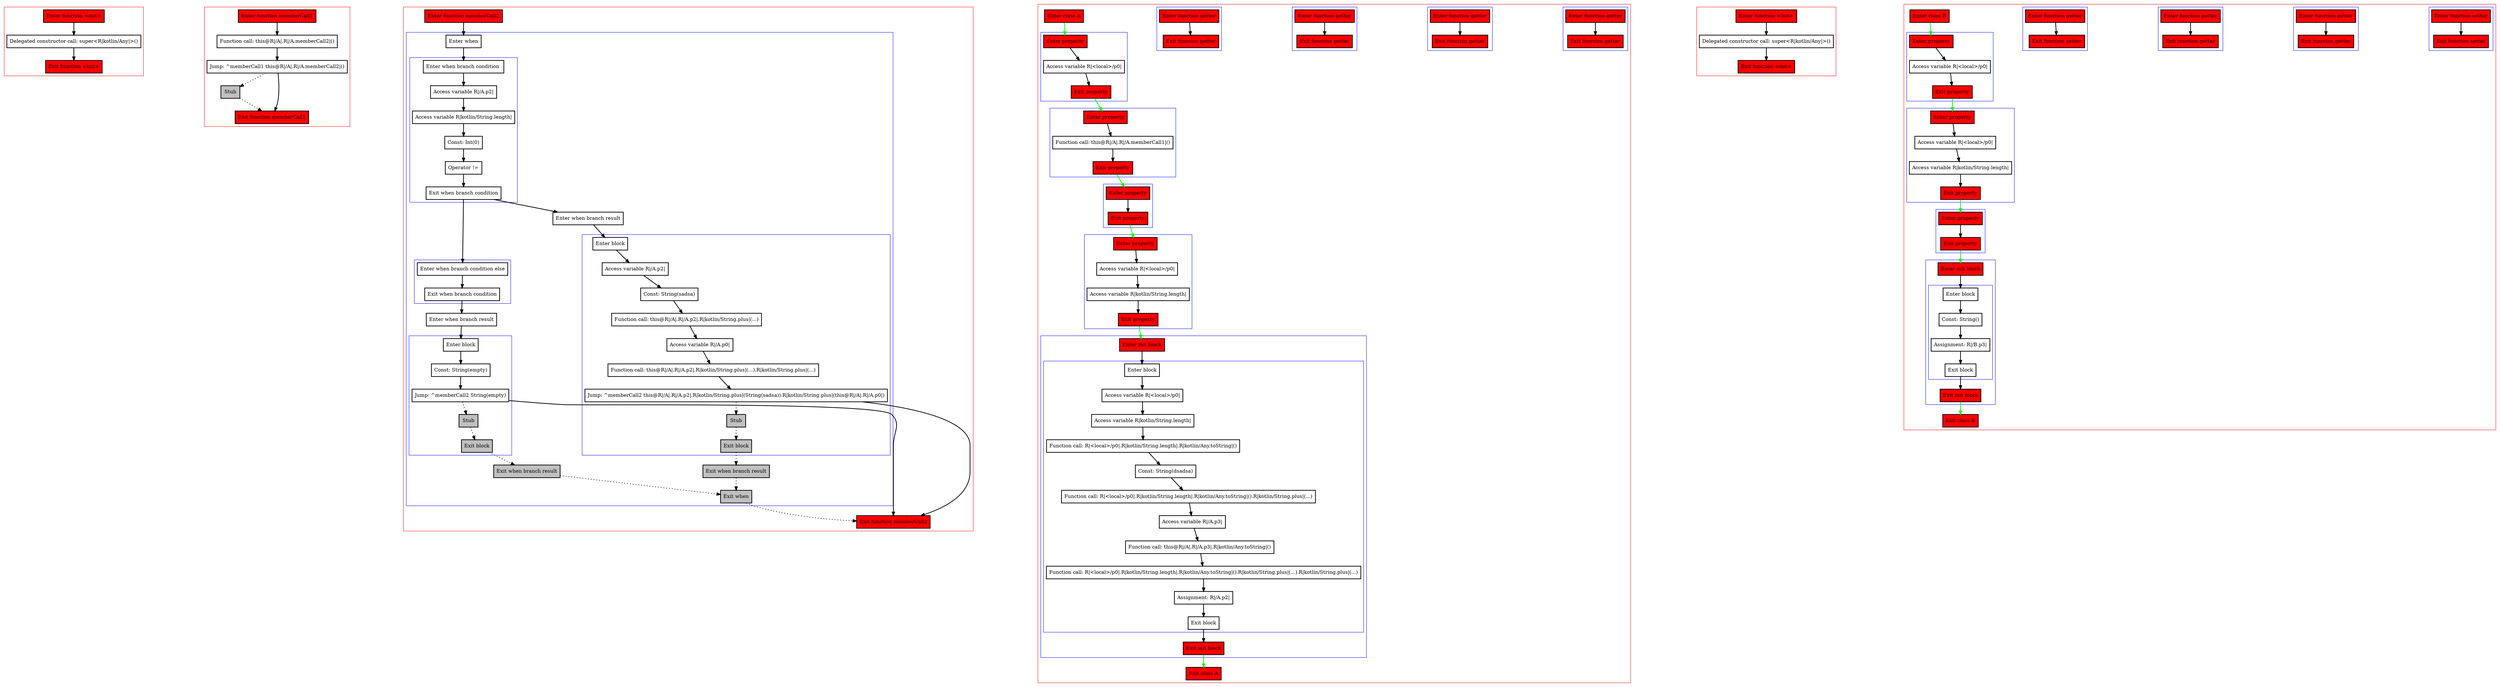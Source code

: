 digraph constructors_kt {
    graph [nodesep=3]
    node [shape=box penwidth=2]
    edge [penwidth=2]

    subgraph cluster_0 {
        color=red
        0 [label="Enter function <init>" style="filled" fillcolor=red];
        2 [label="Delegated constructor call: super<R|kotlin/Any|>()"];
        1 [label="Exit function <init>" style="filled" fillcolor=red];
    }
    0 -> {2};
    2 -> {1};

    subgraph cluster_1 {
        color=red
        36 [label="Enter function memberCall1" style="filled" fillcolor=red];
        38 [label="Function call: this@R|/A|.R|/A.memberCall2|()"];
        39 [label="Jump: ^memberCall1 this@R|/A|.R|/A.memberCall2|()"];
        40 [label="Stub" style="filled" fillcolor=gray];
        37 [label="Exit function memberCall1" style="filled" fillcolor=red];
    }
    36 -> {38};
    38 -> {39};
    39 -> {37};
    39 -> {40} [style=dotted];
    40 -> {37} [style=dotted];

    subgraph cluster_2 {
        color=red
        41 [label="Enter function memberCall2" style="filled" fillcolor=red];
        subgraph cluster_3 {
            color=blue
            43 [label="Enter when"];
            subgraph cluster_4 {
                color=blue
                45 [label="Enter when branch condition "];
                46 [label="Access variable R|/A.p2|"];
                47 [label="Access variable R|kotlin/String.length|"];
                48 [label="Const: Int(0)"];
                49 [label="Operator !="];
                50 [label="Exit when branch condition"];
            }
            subgraph cluster_5 {
                color=blue
                62 [label="Enter when branch condition else"];
                63 [label="Exit when branch condition"];
            }
            64 [label="Enter when branch result"];
            subgraph cluster_6 {
                color=blue
                65 [label="Enter block"];
                66 [label="Const: String(empty)"];
                67 [label="Jump: ^memberCall2 String(empty)"];
                68 [label="Stub" style="filled" fillcolor=gray];
                69 [label="Exit block" style="filled" fillcolor=gray];
            }
            70 [label="Exit when branch result" style="filled" fillcolor=gray];
            51 [label="Enter when branch result"];
            subgraph cluster_7 {
                color=blue
                52 [label="Enter block"];
                53 [label="Access variable R|/A.p2|"];
                54 [label="Const: String(sadsa)"];
                55 [label="Function call: this@R|/A|.R|/A.p2|.R|kotlin/String.plus|(...)"];
                56 [label="Access variable R|/A.p0|"];
                57 [label="Function call: this@R|/A|.R|/A.p2|.R|kotlin/String.plus|(...).R|kotlin/String.plus|(...)"];
                58 [label="Jump: ^memberCall2 this@R|/A|.R|/A.p2|.R|kotlin/String.plus|(String(sadsa)).R|kotlin/String.plus|(this@R|/A|.R|/A.p0|)"];
                59 [label="Stub" style="filled" fillcolor=gray];
                60 [label="Exit block" style="filled" fillcolor=gray];
            }
            61 [label="Exit when branch result" style="filled" fillcolor=gray];
            44 [label="Exit when" style="filled" fillcolor=gray];
        }
        42 [label="Exit function memberCall2" style="filled" fillcolor=red];
    }
    41 -> {43};
    43 -> {45};
    44 -> {42} [style=dotted];
    45 -> {46};
    46 -> {47};
    47 -> {48};
    48 -> {49};
    49 -> {50};
    50 -> {51 62};
    51 -> {52};
    52 -> {53};
    53 -> {54};
    54 -> {55};
    55 -> {56};
    56 -> {57};
    57 -> {58};
    58 -> {42};
    58 -> {59} [style=dotted];
    59 -> {60} [style=dotted];
    60 -> {61} [style=dotted];
    61 -> {44} [style=dotted];
    62 -> {63};
    63 -> {64};
    64 -> {65};
    65 -> {66};
    66 -> {67};
    67 -> {42};
    67 -> {68} [style=dotted];
    68 -> {69} [style=dotted];
    69 -> {70} [style=dotted];
    70 -> {44} [style=dotted];

    subgraph cluster_8 {
        color=red
        71 [label="Enter class A" style="filled" fillcolor=red];
        subgraph cluster_9 {
            color=blue
            17 [label="Enter function getter" style="filled" fillcolor=red];
            18 [label="Exit function getter" style="filled" fillcolor=red];
        }
        subgraph cluster_10 {
            color=blue
            13 [label="Enter function getter" style="filled" fillcolor=red];
            14 [label="Exit function getter" style="filled" fillcolor=red];
        }
        subgraph cluster_11 {
            color=blue
            8 [label="Enter function getter" style="filled" fillcolor=red];
            9 [label="Exit function getter" style="filled" fillcolor=red];
        }
        subgraph cluster_12 {
            color=blue
            3 [label="Enter function getter" style="filled" fillcolor=red];
            4 [label="Exit function getter" style="filled" fillcolor=red];
        }
        subgraph cluster_13 {
            color=blue
            5 [label="Enter property" style="filled" fillcolor=red];
            7 [label="Access variable R|<local>/p0|"];
            6 [label="Exit property" style="filled" fillcolor=red];
        }
        subgraph cluster_14 {
            color=blue
            10 [label="Enter property" style="filled" fillcolor=red];
            12 [label="Function call: this@R|/A|.R|/A.memberCall1|()"];
            11 [label="Exit property" style="filled" fillcolor=red];
        }
        subgraph cluster_15 {
            color=blue
            15 [label="Enter property" style="filled" fillcolor=red];
            16 [label="Exit property" style="filled" fillcolor=red];
        }
        subgraph cluster_16 {
            color=blue
            19 [label="Enter property" style="filled" fillcolor=red];
            21 [label="Access variable R|<local>/p0|"];
            22 [label="Access variable R|kotlin/String.length|"];
            20 [label="Exit property" style="filled" fillcolor=red];
        }
        subgraph cluster_17 {
            color=blue
            23 [label="Enter init block" style="filled" fillcolor=red];
            subgraph cluster_18 {
                color=blue
                25 [label="Enter block"];
                26 [label="Access variable R|<local>/p0|"];
                27 [label="Access variable R|kotlin/String.length|"];
                28 [label="Function call: R|<local>/p0|.R|kotlin/String.length|.R|kotlin/Any.toString|()"];
                29 [label="Const: String(dsadsa)"];
                30 [label="Function call: R|<local>/p0|.R|kotlin/String.length|.R|kotlin/Any.toString|().R|kotlin/String.plus|(...)"];
                31 [label="Access variable R|/A.p3|"];
                32 [label="Function call: this@R|/A|.R|/A.p3|.R|kotlin/Any.toString|()"];
                33 [label="Function call: R|<local>/p0|.R|kotlin/String.length|.R|kotlin/Any.toString|().R|kotlin/String.plus|(...).R|kotlin/String.plus|(...)"];
                34 [label="Assignment: R|/A.p2|"];
                35 [label="Exit block"];
            }
            24 [label="Exit init block" style="filled" fillcolor=red];
        }
        72 [label="Exit class A" style="filled" fillcolor=red];
    }
    71 -> {5} [color=green];
    5 -> {7};
    6 -> {10} [color=green];
    7 -> {6};
    3 -> {4};
    10 -> {12};
    11 -> {15} [color=green];
    12 -> {11};
    8 -> {9};
    15 -> {16};
    16 -> {19} [color=green];
    13 -> {14};
    19 -> {21};
    20 -> {23} [color=green];
    21 -> {22};
    22 -> {20};
    17 -> {18};
    23 -> {25};
    24 -> {72} [color=green];
    25 -> {26};
    26 -> {27};
    27 -> {28};
    28 -> {29};
    29 -> {30};
    30 -> {31};
    31 -> {32};
    32 -> {33};
    33 -> {34};
    34 -> {35};
    35 -> {24};

    subgraph cluster_19 {
        color=red
        73 [label="Enter function <init>" style="filled" fillcolor=red];
        75 [label="Delegated constructor call: super<R|kotlin/Any|>()"];
        74 [label="Exit function <init>" style="filled" fillcolor=red];
    }
    73 -> {75};
    75 -> {74};

    subgraph cluster_20 {
        color=red
        99 [label="Enter class B" style="filled" fillcolor=red];
        subgraph cluster_21 {
            color=blue
            89 [label="Enter function setter" style="filled" fillcolor=red];
            90 [label="Exit function setter" style="filled" fillcolor=red];
        }
        subgraph cluster_22 {
            color=blue
            87 [label="Enter function getter" style="filled" fillcolor=red];
            88 [label="Exit function getter" style="filled" fillcolor=red];
        }
        subgraph cluster_23 {
            color=blue
            81 [label="Enter function getter" style="filled" fillcolor=red];
            82 [label="Exit function getter" style="filled" fillcolor=red];
        }
        subgraph cluster_24 {
            color=blue
            76 [label="Enter function getter" style="filled" fillcolor=red];
            77 [label="Exit function getter" style="filled" fillcolor=red];
        }
        subgraph cluster_25 {
            color=blue
            78 [label="Enter property" style="filled" fillcolor=red];
            80 [label="Access variable R|<local>/p0|"];
            79 [label="Exit property" style="filled" fillcolor=red];
        }
        subgraph cluster_26 {
            color=blue
            83 [label="Enter property" style="filled" fillcolor=red];
            85 [label="Access variable R|<local>/p0|"];
            86 [label="Access variable R|kotlin/String.length|"];
            84 [label="Exit property" style="filled" fillcolor=red];
        }
        subgraph cluster_27 {
            color=blue
            91 [label="Enter property" style="filled" fillcolor=red];
            92 [label="Exit property" style="filled" fillcolor=red];
        }
        subgraph cluster_28 {
            color=blue
            93 [label="Enter init block" style="filled" fillcolor=red];
            subgraph cluster_29 {
                color=blue
                95 [label="Enter block"];
                96 [label="Const: String()"];
                97 [label="Assignment: R|/B.p3|"];
                98 [label="Exit block"];
            }
            94 [label="Exit init block" style="filled" fillcolor=red];
        }
        100 [label="Exit class B" style="filled" fillcolor=red];
    }
    99 -> {78} [color=green];
    78 -> {80};
    79 -> {83} [color=green];
    80 -> {79};
    76 -> {77};
    83 -> {85};
    84 -> {91} [color=green];
    85 -> {86};
    86 -> {84};
    81 -> {82};
    91 -> {92};
    92 -> {93} [color=green];
    87 -> {88};
    89 -> {90};
    93 -> {95};
    94 -> {100} [color=green];
    95 -> {96};
    96 -> {97};
    97 -> {98};
    98 -> {94};

}
